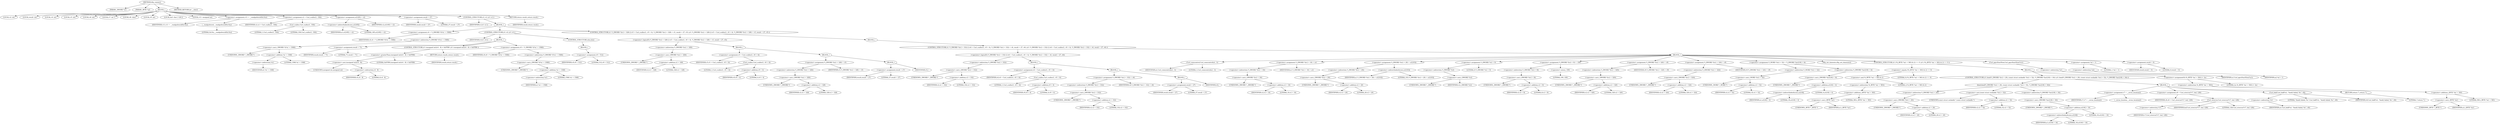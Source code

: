 digraph tftp_connect {  
"1000111" [label = "(METHOD,tftp_connect)" ]
"1000112" [label = "(PARAM,_DWORD *a1)" ]
"1000113" [label = "(PARAM,_BYTE *a2)" ]
"1000114" [label = "(BLOCK,,)" ]
"1000115" [label = "(LOCAL,v2: int)" ]
"1000116" [label = "(LOCAL,result: int)" ]
"1000117" [label = "(LOCAL,v4: int)" ]
"1000118" [label = "(LOCAL,v5: int)" ]
"1000119" [label = "(LOCAL,v6: int)" ]
"1000120" [label = "(LOCAL,v7: int *)" ]
"1000121" [label = "(LOCAL,v8: char)" ]
"1000122" [label = "(LOCAL,v9: int)" ]
"1000123" [label = "(LOCAL,buf: char [ 128 ])" ]
"1000124" [label = "(LOCAL,v11: unsigned int)" ]
"1000125" [label = "(<operator>.assignment,v11 = __readgsdword(0x14u))" ]
"1000126" [label = "(IDENTIFIER,v11,v11 = __readgsdword(0x14u))" ]
"1000127" [label = "(__readgsdword,__readgsdword(0x14u))" ]
"1000128" [label = "(LITERAL,0x14u,__readgsdword(0x14u))" ]
"1000129" [label = "(<operator>.assignment,v2 = Curl_ccalloc(1, 336))" ]
"1000130" [label = "(IDENTIFIER,v2,v2 = Curl_ccalloc(1, 336))" ]
"1000131" [label = "(Curl_ccalloc,Curl_ccalloc(1, 336))" ]
"1000132" [label = "(LITERAL,1,Curl_ccalloc(1, 336))" ]
"1000133" [label = "(LITERAL,336,Curl_ccalloc(1, 336))" ]
"1000134" [label = "(<operator>.assignment,a1[185] = v2)" ]
"1000135" [label = "(<operator>.indirectIndexAccess,a1[185])" ]
"1000136" [label = "(IDENTIFIER,a1,a1[185] = v2)" ]
"1000137" [label = "(LITERAL,185,a1[185] = v2)" ]
"1000138" [label = "(IDENTIFIER,v2,a1[185] = v2)" ]
"1000139" [label = "(<operator>.assignment,result = 27)" ]
"1000140" [label = "(IDENTIFIER,result,result = 27)" ]
"1000141" [label = "(LITERAL,27,result = 27)" ]
"1000142" [label = "(CONTROL_STRUCTURE,if ( v2 ),if ( v2 ))" ]
"1000143" [label = "(IDENTIFIER,v2,if ( v2 ))" ]
"1000144" [label = "(BLOCK,,)" ]
"1000145" [label = "(<operator>.assignment,v4 = *(_DWORD *)(*a1 + 1568))" ]
"1000146" [label = "(IDENTIFIER,v4,v4 = *(_DWORD *)(*a1 + 1568))" ]
"1000147" [label = "(<operator>.indirection,*(_DWORD *)(*a1 + 1568))" ]
"1000148" [label = "(<operator>.cast,(_DWORD *)(*a1 + 1568))" ]
"1000149" [label = "(UNKNOWN,_DWORD *,_DWORD *)" ]
"1000150" [label = "(<operator>.addition,*a1 + 1568)" ]
"1000151" [label = "(<operator>.indirection,*a1)" ]
"1000152" [label = "(IDENTIFIER,a1,*a1 + 1568)" ]
"1000153" [label = "(LITERAL,1568,*a1 + 1568)" ]
"1000154" [label = "(CONTROL_STRUCTURE,if ( v4 ),if ( v4 ))" ]
"1000155" [label = "(IDENTIFIER,v4,if ( v4 ))" ]
"1000156" [label = "(BLOCK,,)" ]
"1000157" [label = "(<operator>.assignment,result = 71)" ]
"1000158" [label = "(IDENTIFIER,result,result = 71)" ]
"1000159" [label = "(LITERAL,71,result = 71)" ]
"1000160" [label = "(CONTROL_STRUCTURE,if ( (unsigned int)(v4 - 8) > 0xFFB0 ),if ( (unsigned int)(v4 - 8) > 0xFFB0 ))" ]
"1000161" [label = "(<operator>.greaterThan,(unsigned int)(v4 - 8) > 0xFFB0)" ]
"1000162" [label = "(<operator>.cast,(unsigned int)(v4 - 8))" ]
"1000163" [label = "(UNKNOWN,unsigned int,unsigned int)" ]
"1000164" [label = "(<operator>.subtraction,v4 - 8)" ]
"1000165" [label = "(IDENTIFIER,v4,v4 - 8)" ]
"1000166" [label = "(LITERAL,8,v4 - 8)" ]
"1000167" [label = "(LITERAL,0xFFB0,(unsigned int)(v4 - 8) > 0xFFB0)" ]
"1000168" [label = "(RETURN,return result;,return result;)" ]
"1000169" [label = "(IDENTIFIER,result,return result;)" ]
"1000170" [label = "(<operator>.assignment,v9 = *(_DWORD *)(*a1 + 1568))" ]
"1000171" [label = "(IDENTIFIER,v9,v9 = *(_DWORD *)(*a1 + 1568))" ]
"1000172" [label = "(<operator>.indirection,*(_DWORD *)(*a1 + 1568))" ]
"1000173" [label = "(<operator>.cast,(_DWORD *)(*a1 + 1568))" ]
"1000174" [label = "(UNKNOWN,_DWORD *,_DWORD *)" ]
"1000175" [label = "(<operator>.addition,*a1 + 1568)" ]
"1000176" [label = "(<operator>.indirection,*a1)" ]
"1000177" [label = "(IDENTIFIER,a1,*a1 + 1568)" ]
"1000178" [label = "(LITERAL,1568,*a1 + 1568)" ]
"1000179" [label = "(CONTROL_STRUCTURE,else,else)" ]
"1000180" [label = "(BLOCK,,)" ]
"1000181" [label = "(<operator>.assignment,v9 = 512)" ]
"1000182" [label = "(IDENTIFIER,v9,v9 = 512)" ]
"1000183" [label = "(LITERAL,512,v9 = 512)" ]
"1000184" [label = "(CONTROL_STRUCTURE,if ( *(_DWORD *)(v2 + 328) || (v5 = Curl_ccalloc(1, v9 + 4), *(_DWORD *)(v2 + 328) = v5, result = 27, v5) ),if ( *(_DWORD *)(v2 + 328) || (v5 = Curl_ccalloc(1, v9 + 4), *(_DWORD *)(v2 + 328) = v5, result = 27, v5) ))" ]
"1000185" [label = "(<operator>.logicalOr,*(_DWORD *)(v2 + 328) || (v5 = Curl_ccalloc(1, v9 + 4), *(_DWORD *)(v2 + 328) = v5, result = 27, v5))" ]
"1000186" [label = "(<operator>.indirection,*(_DWORD *)(v2 + 328))" ]
"1000187" [label = "(<operator>.cast,(_DWORD *)(v2 + 328))" ]
"1000188" [label = "(UNKNOWN,_DWORD *,_DWORD *)" ]
"1000189" [label = "(<operator>.addition,v2 + 328)" ]
"1000190" [label = "(IDENTIFIER,v2,v2 + 328)" ]
"1000191" [label = "(LITERAL,328,v2 + 328)" ]
"1000192" [label = "(BLOCK,,)" ]
"1000193" [label = "(<operator>.assignment,v5 = Curl_ccalloc(1, v9 + 4))" ]
"1000194" [label = "(IDENTIFIER,v5,v5 = Curl_ccalloc(1, v9 + 4))" ]
"1000195" [label = "(Curl_ccalloc,Curl_ccalloc(1, v9 + 4))" ]
"1000196" [label = "(LITERAL,1,Curl_ccalloc(1, v9 + 4))" ]
"1000197" [label = "(<operator>.addition,v9 + 4)" ]
"1000198" [label = "(IDENTIFIER,v9,v9 + 4)" ]
"1000199" [label = "(LITERAL,4,v9 + 4)" ]
"1000200" [label = "(BLOCK,,)" ]
"1000201" [label = "(<operator>.assignment,*(_DWORD *)(v2 + 328) = v5)" ]
"1000202" [label = "(<operator>.indirection,*(_DWORD *)(v2 + 328))" ]
"1000203" [label = "(<operator>.cast,(_DWORD *)(v2 + 328))" ]
"1000204" [label = "(UNKNOWN,_DWORD *,_DWORD *)" ]
"1000205" [label = "(<operator>.addition,v2 + 328)" ]
"1000206" [label = "(IDENTIFIER,v2,v2 + 328)" ]
"1000207" [label = "(LITERAL,328,v2 + 328)" ]
"1000208" [label = "(IDENTIFIER,v5,*(_DWORD *)(v2 + 328) = v5)" ]
"1000209" [label = "(BLOCK,,)" ]
"1000210" [label = "(<operator>.assignment,result = 27)" ]
"1000211" [label = "(IDENTIFIER,result,result = 27)" ]
"1000212" [label = "(LITERAL,27,result = 27)" ]
"1000213" [label = "(IDENTIFIER,v5,)" ]
"1000214" [label = "(BLOCK,,)" ]
"1000215" [label = "(CONTROL_STRUCTURE,if ( *(_DWORD *)(v2 + 332) || (v6 = Curl_ccalloc(1, v9 + 4), *(_DWORD *)(v2 + 332) = v6, result = 27, v6) ),if ( *(_DWORD *)(v2 + 332) || (v6 = Curl_ccalloc(1, v9 + 4), *(_DWORD *)(v2 + 332) = v6, result = 27, v6) ))" ]
"1000216" [label = "(<operator>.logicalOr,*(_DWORD *)(v2 + 332) || (v6 = Curl_ccalloc(1, v9 + 4), *(_DWORD *)(v2 + 332) = v6, result = 27, v6))" ]
"1000217" [label = "(<operator>.indirection,*(_DWORD *)(v2 + 332))" ]
"1000218" [label = "(<operator>.cast,(_DWORD *)(v2 + 332))" ]
"1000219" [label = "(UNKNOWN,_DWORD *,_DWORD *)" ]
"1000220" [label = "(<operator>.addition,v2 + 332)" ]
"1000221" [label = "(IDENTIFIER,v2,v2 + 332)" ]
"1000222" [label = "(LITERAL,332,v2 + 332)" ]
"1000223" [label = "(BLOCK,,)" ]
"1000224" [label = "(<operator>.assignment,v6 = Curl_ccalloc(1, v9 + 4))" ]
"1000225" [label = "(IDENTIFIER,v6,v6 = Curl_ccalloc(1, v9 + 4))" ]
"1000226" [label = "(Curl_ccalloc,Curl_ccalloc(1, v9 + 4))" ]
"1000227" [label = "(LITERAL,1,Curl_ccalloc(1, v9 + 4))" ]
"1000228" [label = "(<operator>.addition,v9 + 4)" ]
"1000229" [label = "(IDENTIFIER,v9,v9 + 4)" ]
"1000230" [label = "(LITERAL,4,v9 + 4)" ]
"1000231" [label = "(BLOCK,,)" ]
"1000232" [label = "(<operator>.assignment,*(_DWORD *)(v2 + 332) = v6)" ]
"1000233" [label = "(<operator>.indirection,*(_DWORD *)(v2 + 332))" ]
"1000234" [label = "(<operator>.cast,(_DWORD *)(v2 + 332))" ]
"1000235" [label = "(UNKNOWN,_DWORD *,_DWORD *)" ]
"1000236" [label = "(<operator>.addition,v2 + 332)" ]
"1000237" [label = "(IDENTIFIER,v2,v2 + 332)" ]
"1000238" [label = "(LITERAL,332,v2 + 332)" ]
"1000239" [label = "(IDENTIFIER,v6,*(_DWORD *)(v2 + 332) = v6)" ]
"1000240" [label = "(BLOCK,,)" ]
"1000241" [label = "(<operator>.assignment,result = 27)" ]
"1000242" [label = "(IDENTIFIER,result,result = 27)" ]
"1000243" [label = "(LITERAL,27,result = 27)" ]
"1000244" [label = "(IDENTIFIER,v6,)" ]
"1000245" [label = "(BLOCK,,)" ]
"1000246" [label = "(Curl_conncontrol,Curl_conncontrol(a1, 1))" ]
"1000247" [label = "(IDENTIFIER,a1,Curl_conncontrol(a1, 1))" ]
"1000248" [label = "(LITERAL,1,Curl_conncontrol(a1, 1))" ]
"1000249" [label = "(<operator>.assignment,*(_DWORD *)(v2 + 16) = a1)" ]
"1000250" [label = "(<operator>.indirection,*(_DWORD *)(v2 + 16))" ]
"1000251" [label = "(<operator>.cast,(_DWORD *)(v2 + 16))" ]
"1000252" [label = "(UNKNOWN,_DWORD *,_DWORD *)" ]
"1000253" [label = "(<operator>.addition,v2 + 16)" ]
"1000254" [label = "(IDENTIFIER,v2,v2 + 16)" ]
"1000255" [label = "(LITERAL,16,v2 + 16)" ]
"1000256" [label = "(IDENTIFIER,a1,*(_DWORD *)(v2 + 16) = a1)" ]
"1000257" [label = "(<operator>.assignment,*(_DWORD *)(v2 + 20) = a1[103])" ]
"1000258" [label = "(<operator>.indirection,*(_DWORD *)(v2 + 20))" ]
"1000259" [label = "(<operator>.cast,(_DWORD *)(v2 + 20))" ]
"1000260" [label = "(UNKNOWN,_DWORD *,_DWORD *)" ]
"1000261" [label = "(<operator>.addition,v2 + 20)" ]
"1000262" [label = "(IDENTIFIER,v2,v2 + 20)" ]
"1000263" [label = "(LITERAL,20,v2 + 20)" ]
"1000264" [label = "(<operator>.indirectIndexAccess,a1[103])" ]
"1000265" [label = "(IDENTIFIER,a1,*(_DWORD *)(v2 + 20) = a1[103])" ]
"1000266" [label = "(LITERAL,103,*(_DWORD *)(v2 + 20) = a1[103])" ]
"1000267" [label = "(<operator>.assignment,*(_DWORD *)v2 = 0)" ]
"1000268" [label = "(<operator>.indirection,*(_DWORD *)v2)" ]
"1000269" [label = "(<operator>.cast,(_DWORD *)v2)" ]
"1000270" [label = "(UNKNOWN,_DWORD *,_DWORD *)" ]
"1000271" [label = "(IDENTIFIER,v2,(_DWORD *)v2)" ]
"1000272" [label = "(LITERAL,0,*(_DWORD *)v2 = 0)" ]
"1000273" [label = "(<operator>.assignment,*(_DWORD *)(v2 + 8) = -100)" ]
"1000274" [label = "(<operator>.indirection,*(_DWORD *)(v2 + 8))" ]
"1000275" [label = "(<operator>.cast,(_DWORD *)(v2 + 8))" ]
"1000276" [label = "(UNKNOWN,_DWORD *,_DWORD *)" ]
"1000277" [label = "(<operator>.addition,v2 + 8)" ]
"1000278" [label = "(IDENTIFIER,v2,v2 + 8)" ]
"1000279" [label = "(LITERAL,8,v2 + 8)" ]
"1000280" [label = "(<operator>.minus,-100)" ]
"1000281" [label = "(LITERAL,100,-100)" ]
"1000282" [label = "(<operator>.assignment,*(_DWORD *)(v2 + 320) = v9)" ]
"1000283" [label = "(<operator>.indirection,*(_DWORD *)(v2 + 320))" ]
"1000284" [label = "(<operator>.cast,(_DWORD *)(v2 + 320))" ]
"1000285" [label = "(UNKNOWN,_DWORD *,_DWORD *)" ]
"1000286" [label = "(<operator>.addition,v2 + 320)" ]
"1000287" [label = "(IDENTIFIER,v2,v2 + 320)" ]
"1000288" [label = "(LITERAL,320,v2 + 320)" ]
"1000289" [label = "(IDENTIFIER,v9,*(_DWORD *)(v2 + 320) = v9)" ]
"1000290" [label = "(<operator>.assignment,*(_DWORD *)(v2 + 324) = v9)" ]
"1000291" [label = "(<operator>.indirection,*(_DWORD *)(v2 + 324))" ]
"1000292" [label = "(<operator>.cast,(_DWORD *)(v2 + 324))" ]
"1000293" [label = "(UNKNOWN,_DWORD *,_DWORD *)" ]
"1000294" [label = "(<operator>.addition,v2 + 324)" ]
"1000295" [label = "(IDENTIFIER,v2,v2 + 324)" ]
"1000296" [label = "(LITERAL,324,v2 + 324)" ]
"1000297" [label = "(IDENTIFIER,v9,*(_DWORD *)(v2 + 324) = v9)" ]
"1000298" [label = "(<operator>.assignment,*(_WORD *)(v2 + 52) = *(_DWORD *)(a1[18] + 4))" ]
"1000299" [label = "(<operator>.indirection,*(_WORD *)(v2 + 52))" ]
"1000300" [label = "(<operator>.cast,(_WORD *)(v2 + 52))" ]
"1000301" [label = "(UNKNOWN,_WORD *,_WORD *)" ]
"1000302" [label = "(<operator>.addition,v2 + 52)" ]
"1000303" [label = "(IDENTIFIER,v2,v2 + 52)" ]
"1000304" [label = "(LITERAL,52,v2 + 52)" ]
"1000305" [label = "(<operator>.indirection,*(_DWORD *)(a1[18] + 4))" ]
"1000306" [label = "(<operator>.cast,(_DWORD *)(a1[18] + 4))" ]
"1000307" [label = "(UNKNOWN,_DWORD *,_DWORD *)" ]
"1000308" [label = "(<operator>.addition,a1[18] + 4)" ]
"1000309" [label = "(<operator>.indirectIndexAccess,a1[18])" ]
"1000310" [label = "(IDENTIFIER,a1,a1[18] + 4)" ]
"1000311" [label = "(LITERAL,18,a1[18] + 4)" ]
"1000312" [label = "(LITERAL,4,a1[18] + 4)" ]
"1000313" [label = "(tftp_set_timeouts,tftp_set_timeouts())" ]
"1000314" [label = "(CONTROL_STRUCTURE,if ( (*((_BYTE *)a1 + 583) & 2) == 0 ),if ( (*((_BYTE *)a1 + 583) & 2) == 0 ))" ]
"1000315" [label = "(<operator>.equals,(*((_BYTE *)a1 + 583) & 2) == 0)" ]
"1000316" [label = "(<operator>.and,*((_BYTE *)a1 + 583) & 2)" ]
"1000317" [label = "(<operator>.indirection,*((_BYTE *)a1 + 583))" ]
"1000318" [label = "(<operator>.addition,(_BYTE *)a1 + 583)" ]
"1000319" [label = "(<operator>.cast,(_BYTE *)a1)" ]
"1000320" [label = "(UNKNOWN,_BYTE *,_BYTE *)" ]
"1000321" [label = "(IDENTIFIER,a1,(_BYTE *)a1)" ]
"1000322" [label = "(LITERAL,583,(_BYTE *)a1 + 583)" ]
"1000323" [label = "(LITERAL,2,*((_BYTE *)a1 + 583) & 2)" ]
"1000324" [label = "(LITERAL,0,(*((_BYTE *)a1 + 583) & 2) == 0)" ]
"1000325" [label = "(BLOCK,,)" ]
"1000326" [label = "(CONTROL_STRUCTURE,if ( bind(*(_DWORD *)(v2 + 20), (const struct sockaddr *)(v2 + 52), *(_DWORD *)(a1[18] + 16)) ),if ( bind(*(_DWORD *)(v2 + 20), (const struct sockaddr *)(v2 + 52), *(_DWORD *)(a1[18] + 16)) ))" ]
"1000327" [label = "(bind,bind(*(_DWORD *)(v2 + 20), (const struct sockaddr *)(v2 + 52), *(_DWORD *)(a1[18] + 16)))" ]
"1000328" [label = "(<operator>.indirection,*(_DWORD *)(v2 + 20))" ]
"1000329" [label = "(<operator>.cast,(_DWORD *)(v2 + 20))" ]
"1000330" [label = "(UNKNOWN,_DWORD *,_DWORD *)" ]
"1000331" [label = "(<operator>.addition,v2 + 20)" ]
"1000332" [label = "(IDENTIFIER,v2,v2 + 20)" ]
"1000333" [label = "(LITERAL,20,v2 + 20)" ]
"1000334" [label = "(<operator>.cast,(const struct sockaddr *)(v2 + 52))" ]
"1000335" [label = "(UNKNOWN,const struct sockaddr *,const struct sockaddr *)" ]
"1000336" [label = "(<operator>.addition,v2 + 52)" ]
"1000337" [label = "(IDENTIFIER,v2,v2 + 52)" ]
"1000338" [label = "(LITERAL,52,v2 + 52)" ]
"1000339" [label = "(<operator>.indirection,*(_DWORD *)(a1[18] + 16))" ]
"1000340" [label = "(<operator>.cast,(_DWORD *)(a1[18] + 16))" ]
"1000341" [label = "(UNKNOWN,_DWORD *,_DWORD *)" ]
"1000342" [label = "(<operator>.addition,a1[18] + 16)" ]
"1000343" [label = "(<operator>.indirectIndexAccess,a1[18])" ]
"1000344" [label = "(IDENTIFIER,a1,a1[18] + 16)" ]
"1000345" [label = "(LITERAL,18,a1[18] + 16)" ]
"1000346" [label = "(LITERAL,16,a1[18] + 16)" ]
"1000347" [label = "(BLOCK,,)" ]
"1000348" [label = "(<operator>.assignment,v7 = __errno_location())" ]
"1000349" [label = "(IDENTIFIER,v7,v7 = __errno_location())" ]
"1000350" [label = "(__errno_location,__errno_location())" ]
"1000351" [label = "(<operator>.assignment,v8 = Curl_strerror(*v7, buf, 128))" ]
"1000352" [label = "(IDENTIFIER,v8,v8 = Curl_strerror(*v7, buf, 128))" ]
"1000353" [label = "(Curl_strerror,Curl_strerror(*v7, buf, 128))" ]
"1000354" [label = "(<operator>.indirection,*v7)" ]
"1000355" [label = "(IDENTIFIER,v7,Curl_strerror(*v7, buf, 128))" ]
"1000356" [label = "(IDENTIFIER,buf,Curl_strerror(*v7, buf, 128))" ]
"1000357" [label = "(LITERAL,128,Curl_strerror(*v7, buf, 128))" ]
"1000358" [label = "(Curl_failf,Curl_failf(*a1, \"bind() failed; %s\", v8))" ]
"1000359" [label = "(<operator>.indirection,*a1)" ]
"1000360" [label = "(IDENTIFIER,a1,Curl_failf(*a1, \"bind() failed; %s\", v8))" ]
"1000361" [label = "(LITERAL,\"bind() failed; %s\",Curl_failf(*a1, \"bind() failed; %s\", v8))" ]
"1000362" [label = "(IDENTIFIER,v8,Curl_failf(*a1, \"bind() failed; %s\", v8))" ]
"1000363" [label = "(RETURN,return 7;,return 7;)" ]
"1000364" [label = "(LITERAL,7,return 7;)" ]
"1000365" [label = "(<operators>.assignmentOr,*((_BYTE *)a1 + 583) |= 2u)" ]
"1000366" [label = "(<operator>.indirection,*((_BYTE *)a1 + 583))" ]
"1000367" [label = "(<operator>.addition,(_BYTE *)a1 + 583)" ]
"1000368" [label = "(<operator>.cast,(_BYTE *)a1)" ]
"1000369" [label = "(UNKNOWN,_BYTE *,_BYTE *)" ]
"1000370" [label = "(IDENTIFIER,a1,(_BYTE *)a1)" ]
"1000371" [label = "(LITERAL,583,(_BYTE *)a1 + 583)" ]
"1000372" [label = "(LITERAL,2u,*((_BYTE *)a1 + 583) |= 2u)" ]
"1000373" [label = "(Curl_pgrsStartNow,Curl_pgrsStartNow(*a1))" ]
"1000374" [label = "(<operator>.indirection,*a1)" ]
"1000375" [label = "(IDENTIFIER,a1,Curl_pgrsStartNow(*a1))" ]
"1000376" [label = "(<operator>.assignment,*a2 = 1)" ]
"1000377" [label = "(<operator>.indirection,*a2)" ]
"1000378" [label = "(IDENTIFIER,a2,*a2 = 1)" ]
"1000379" [label = "(LITERAL,1,*a2 = 1)" ]
"1000380" [label = "(<operator>.assignment,result = 0)" ]
"1000381" [label = "(IDENTIFIER,result,result = 0)" ]
"1000382" [label = "(LITERAL,0,result = 0)" ]
"1000383" [label = "(RETURN,return result;,return result;)" ]
"1000384" [label = "(IDENTIFIER,result,return result;)" ]
"1000385" [label = "(METHOD_RETURN,int __cdecl)" ]
  "1000111" -> "1000112" 
  "1000111" -> "1000113" 
  "1000111" -> "1000114" 
  "1000111" -> "1000385" 
  "1000114" -> "1000115" 
  "1000114" -> "1000116" 
  "1000114" -> "1000117" 
  "1000114" -> "1000118" 
  "1000114" -> "1000119" 
  "1000114" -> "1000120" 
  "1000114" -> "1000121" 
  "1000114" -> "1000122" 
  "1000114" -> "1000123" 
  "1000114" -> "1000124" 
  "1000114" -> "1000125" 
  "1000114" -> "1000129" 
  "1000114" -> "1000134" 
  "1000114" -> "1000139" 
  "1000114" -> "1000142" 
  "1000114" -> "1000383" 
  "1000125" -> "1000126" 
  "1000125" -> "1000127" 
  "1000127" -> "1000128" 
  "1000129" -> "1000130" 
  "1000129" -> "1000131" 
  "1000131" -> "1000132" 
  "1000131" -> "1000133" 
  "1000134" -> "1000135" 
  "1000134" -> "1000138" 
  "1000135" -> "1000136" 
  "1000135" -> "1000137" 
  "1000139" -> "1000140" 
  "1000139" -> "1000141" 
  "1000142" -> "1000143" 
  "1000142" -> "1000144" 
  "1000144" -> "1000145" 
  "1000144" -> "1000154" 
  "1000144" -> "1000184" 
  "1000145" -> "1000146" 
  "1000145" -> "1000147" 
  "1000147" -> "1000148" 
  "1000148" -> "1000149" 
  "1000148" -> "1000150" 
  "1000150" -> "1000151" 
  "1000150" -> "1000153" 
  "1000151" -> "1000152" 
  "1000154" -> "1000155" 
  "1000154" -> "1000156" 
  "1000154" -> "1000179" 
  "1000156" -> "1000157" 
  "1000156" -> "1000160" 
  "1000156" -> "1000170" 
  "1000157" -> "1000158" 
  "1000157" -> "1000159" 
  "1000160" -> "1000161" 
  "1000160" -> "1000168" 
  "1000161" -> "1000162" 
  "1000161" -> "1000167" 
  "1000162" -> "1000163" 
  "1000162" -> "1000164" 
  "1000164" -> "1000165" 
  "1000164" -> "1000166" 
  "1000168" -> "1000169" 
  "1000170" -> "1000171" 
  "1000170" -> "1000172" 
  "1000172" -> "1000173" 
  "1000173" -> "1000174" 
  "1000173" -> "1000175" 
  "1000175" -> "1000176" 
  "1000175" -> "1000178" 
  "1000176" -> "1000177" 
  "1000179" -> "1000180" 
  "1000180" -> "1000181" 
  "1000181" -> "1000182" 
  "1000181" -> "1000183" 
  "1000184" -> "1000185" 
  "1000184" -> "1000214" 
  "1000185" -> "1000186" 
  "1000185" -> "1000192" 
  "1000186" -> "1000187" 
  "1000187" -> "1000188" 
  "1000187" -> "1000189" 
  "1000189" -> "1000190" 
  "1000189" -> "1000191" 
  "1000192" -> "1000193" 
  "1000192" -> "1000200" 
  "1000193" -> "1000194" 
  "1000193" -> "1000195" 
  "1000195" -> "1000196" 
  "1000195" -> "1000197" 
  "1000197" -> "1000198" 
  "1000197" -> "1000199" 
  "1000200" -> "1000201" 
  "1000200" -> "1000209" 
  "1000201" -> "1000202" 
  "1000201" -> "1000208" 
  "1000202" -> "1000203" 
  "1000203" -> "1000204" 
  "1000203" -> "1000205" 
  "1000205" -> "1000206" 
  "1000205" -> "1000207" 
  "1000209" -> "1000210" 
  "1000209" -> "1000213" 
  "1000210" -> "1000211" 
  "1000210" -> "1000212" 
  "1000214" -> "1000215" 
  "1000215" -> "1000216" 
  "1000215" -> "1000245" 
  "1000216" -> "1000217" 
  "1000216" -> "1000223" 
  "1000217" -> "1000218" 
  "1000218" -> "1000219" 
  "1000218" -> "1000220" 
  "1000220" -> "1000221" 
  "1000220" -> "1000222" 
  "1000223" -> "1000224" 
  "1000223" -> "1000231" 
  "1000224" -> "1000225" 
  "1000224" -> "1000226" 
  "1000226" -> "1000227" 
  "1000226" -> "1000228" 
  "1000228" -> "1000229" 
  "1000228" -> "1000230" 
  "1000231" -> "1000232" 
  "1000231" -> "1000240" 
  "1000232" -> "1000233" 
  "1000232" -> "1000239" 
  "1000233" -> "1000234" 
  "1000234" -> "1000235" 
  "1000234" -> "1000236" 
  "1000236" -> "1000237" 
  "1000236" -> "1000238" 
  "1000240" -> "1000241" 
  "1000240" -> "1000244" 
  "1000241" -> "1000242" 
  "1000241" -> "1000243" 
  "1000245" -> "1000246" 
  "1000245" -> "1000249" 
  "1000245" -> "1000257" 
  "1000245" -> "1000267" 
  "1000245" -> "1000273" 
  "1000245" -> "1000282" 
  "1000245" -> "1000290" 
  "1000245" -> "1000298" 
  "1000245" -> "1000313" 
  "1000245" -> "1000314" 
  "1000245" -> "1000373" 
  "1000245" -> "1000376" 
  "1000245" -> "1000380" 
  "1000246" -> "1000247" 
  "1000246" -> "1000248" 
  "1000249" -> "1000250" 
  "1000249" -> "1000256" 
  "1000250" -> "1000251" 
  "1000251" -> "1000252" 
  "1000251" -> "1000253" 
  "1000253" -> "1000254" 
  "1000253" -> "1000255" 
  "1000257" -> "1000258" 
  "1000257" -> "1000264" 
  "1000258" -> "1000259" 
  "1000259" -> "1000260" 
  "1000259" -> "1000261" 
  "1000261" -> "1000262" 
  "1000261" -> "1000263" 
  "1000264" -> "1000265" 
  "1000264" -> "1000266" 
  "1000267" -> "1000268" 
  "1000267" -> "1000272" 
  "1000268" -> "1000269" 
  "1000269" -> "1000270" 
  "1000269" -> "1000271" 
  "1000273" -> "1000274" 
  "1000273" -> "1000280" 
  "1000274" -> "1000275" 
  "1000275" -> "1000276" 
  "1000275" -> "1000277" 
  "1000277" -> "1000278" 
  "1000277" -> "1000279" 
  "1000280" -> "1000281" 
  "1000282" -> "1000283" 
  "1000282" -> "1000289" 
  "1000283" -> "1000284" 
  "1000284" -> "1000285" 
  "1000284" -> "1000286" 
  "1000286" -> "1000287" 
  "1000286" -> "1000288" 
  "1000290" -> "1000291" 
  "1000290" -> "1000297" 
  "1000291" -> "1000292" 
  "1000292" -> "1000293" 
  "1000292" -> "1000294" 
  "1000294" -> "1000295" 
  "1000294" -> "1000296" 
  "1000298" -> "1000299" 
  "1000298" -> "1000305" 
  "1000299" -> "1000300" 
  "1000300" -> "1000301" 
  "1000300" -> "1000302" 
  "1000302" -> "1000303" 
  "1000302" -> "1000304" 
  "1000305" -> "1000306" 
  "1000306" -> "1000307" 
  "1000306" -> "1000308" 
  "1000308" -> "1000309" 
  "1000308" -> "1000312" 
  "1000309" -> "1000310" 
  "1000309" -> "1000311" 
  "1000314" -> "1000315" 
  "1000314" -> "1000325" 
  "1000315" -> "1000316" 
  "1000315" -> "1000324" 
  "1000316" -> "1000317" 
  "1000316" -> "1000323" 
  "1000317" -> "1000318" 
  "1000318" -> "1000319" 
  "1000318" -> "1000322" 
  "1000319" -> "1000320" 
  "1000319" -> "1000321" 
  "1000325" -> "1000326" 
  "1000325" -> "1000365" 
  "1000326" -> "1000327" 
  "1000326" -> "1000347" 
  "1000327" -> "1000328" 
  "1000327" -> "1000334" 
  "1000327" -> "1000339" 
  "1000328" -> "1000329" 
  "1000329" -> "1000330" 
  "1000329" -> "1000331" 
  "1000331" -> "1000332" 
  "1000331" -> "1000333" 
  "1000334" -> "1000335" 
  "1000334" -> "1000336" 
  "1000336" -> "1000337" 
  "1000336" -> "1000338" 
  "1000339" -> "1000340" 
  "1000340" -> "1000341" 
  "1000340" -> "1000342" 
  "1000342" -> "1000343" 
  "1000342" -> "1000346" 
  "1000343" -> "1000344" 
  "1000343" -> "1000345" 
  "1000347" -> "1000348" 
  "1000347" -> "1000351" 
  "1000347" -> "1000358" 
  "1000347" -> "1000363" 
  "1000348" -> "1000349" 
  "1000348" -> "1000350" 
  "1000351" -> "1000352" 
  "1000351" -> "1000353" 
  "1000353" -> "1000354" 
  "1000353" -> "1000356" 
  "1000353" -> "1000357" 
  "1000354" -> "1000355" 
  "1000358" -> "1000359" 
  "1000358" -> "1000361" 
  "1000358" -> "1000362" 
  "1000359" -> "1000360" 
  "1000363" -> "1000364" 
  "1000365" -> "1000366" 
  "1000365" -> "1000372" 
  "1000366" -> "1000367" 
  "1000367" -> "1000368" 
  "1000367" -> "1000371" 
  "1000368" -> "1000369" 
  "1000368" -> "1000370" 
  "1000373" -> "1000374" 
  "1000374" -> "1000375" 
  "1000376" -> "1000377" 
  "1000376" -> "1000379" 
  "1000377" -> "1000378" 
  "1000380" -> "1000381" 
  "1000380" -> "1000382" 
  "1000383" -> "1000384" 
}
